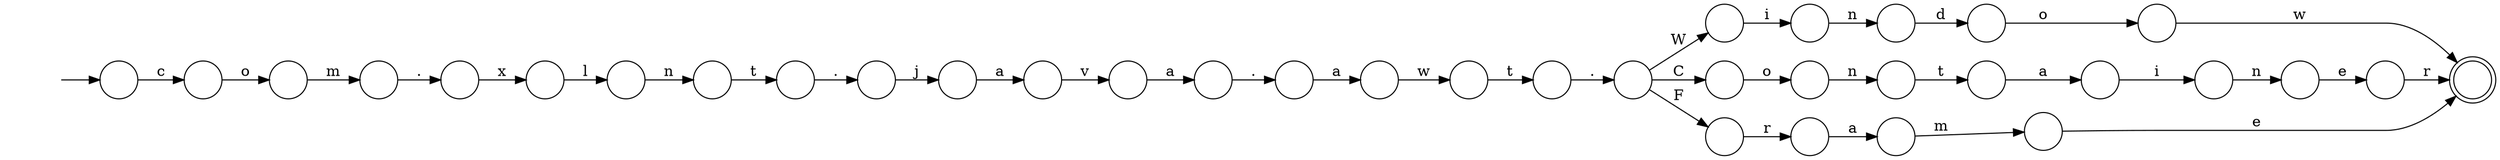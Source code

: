 digraph Automaton {
  rankdir = LR;
  0 [shape=circle,label=""];
  0 -> 25 [label="."]
  1 [shape=circle,label=""];
  1 -> 3 [label="."]
  2 [shape=circle,label=""];
  2 -> 14 [label="a"]
  3 [shape=circle,label=""];
  3 -> 2 [label="j"]
  4 [shape=circle,label=""];
  4 -> 24 [label="a"]
  5 [shape=circle,label=""];
  5 -> 30 [label="o"]
  6 [shape=circle,label=""];
  6 -> 7 [label="n"]
  7 [shape=circle,label=""];
  7 -> 19 [label="e"]
  8 [shape=circle,label=""];
  initial [shape=plaintext,label=""];
  initial -> 8
  8 -> 16 [label="c"]
  9 [shape=circle,label=""];
  9 -> 13 [label="."]
  10 [shape=circle,label=""];
  10 -> 34 [label="x"]
  11 [shape=circle,label=""];
  11 -> 10 [label="."]
  12 [shape=doublecircle,label=""];
  13 [shape=circle,label=""];
  13 -> 22 [label="a"]
  14 [shape=circle,label=""];
  14 -> 35 [label="v"]
  15 [shape=circle,label=""];
  15 -> 18 [label="n"]
  16 [shape=circle,label=""];
  16 -> 21 [label="o"]
  17 [shape=circle,label=""];
  17 -> 28 [label="i"]
  18 [shape=circle,label=""];
  18 -> 4 [label="t"]
  19 [shape=circle,label=""];
  19 -> 12 [label="r"]
  20 [shape=circle,label=""];
  20 -> 12 [label="e"]
  21 [shape=circle,label=""];
  21 -> 11 [label="m"]
  22 [shape=circle,label=""];
  22 -> 33 [label="w"]
  23 [shape=circle,label=""];
  23 -> 1 [label="t"]
  24 [shape=circle,label=""];
  24 -> 6 [label="i"]
  25 [shape=circle,label=""];
  25 -> 31 [label="C"]
  25 -> 27 [label="F"]
  25 -> 17 [label="W"]
  26 [shape=circle,label=""];
  26 -> 5 [label="d"]
  27 [shape=circle,label=""];
  27 -> 29 [label="r"]
  28 [shape=circle,label=""];
  28 -> 26 [label="n"]
  29 [shape=circle,label=""];
  29 -> 32 [label="a"]
  30 [shape=circle,label=""];
  30 -> 12 [label="w"]
  31 [shape=circle,label=""];
  31 -> 15 [label="o"]
  32 [shape=circle,label=""];
  32 -> 20 [label="m"]
  33 [shape=circle,label=""];
  33 -> 0 [label="t"]
  34 [shape=circle,label=""];
  34 -> 36 [label="l"]
  35 [shape=circle,label=""];
  35 -> 9 [label="a"]
  36 [shape=circle,label=""];
  36 -> 23 [label="n"]
}

